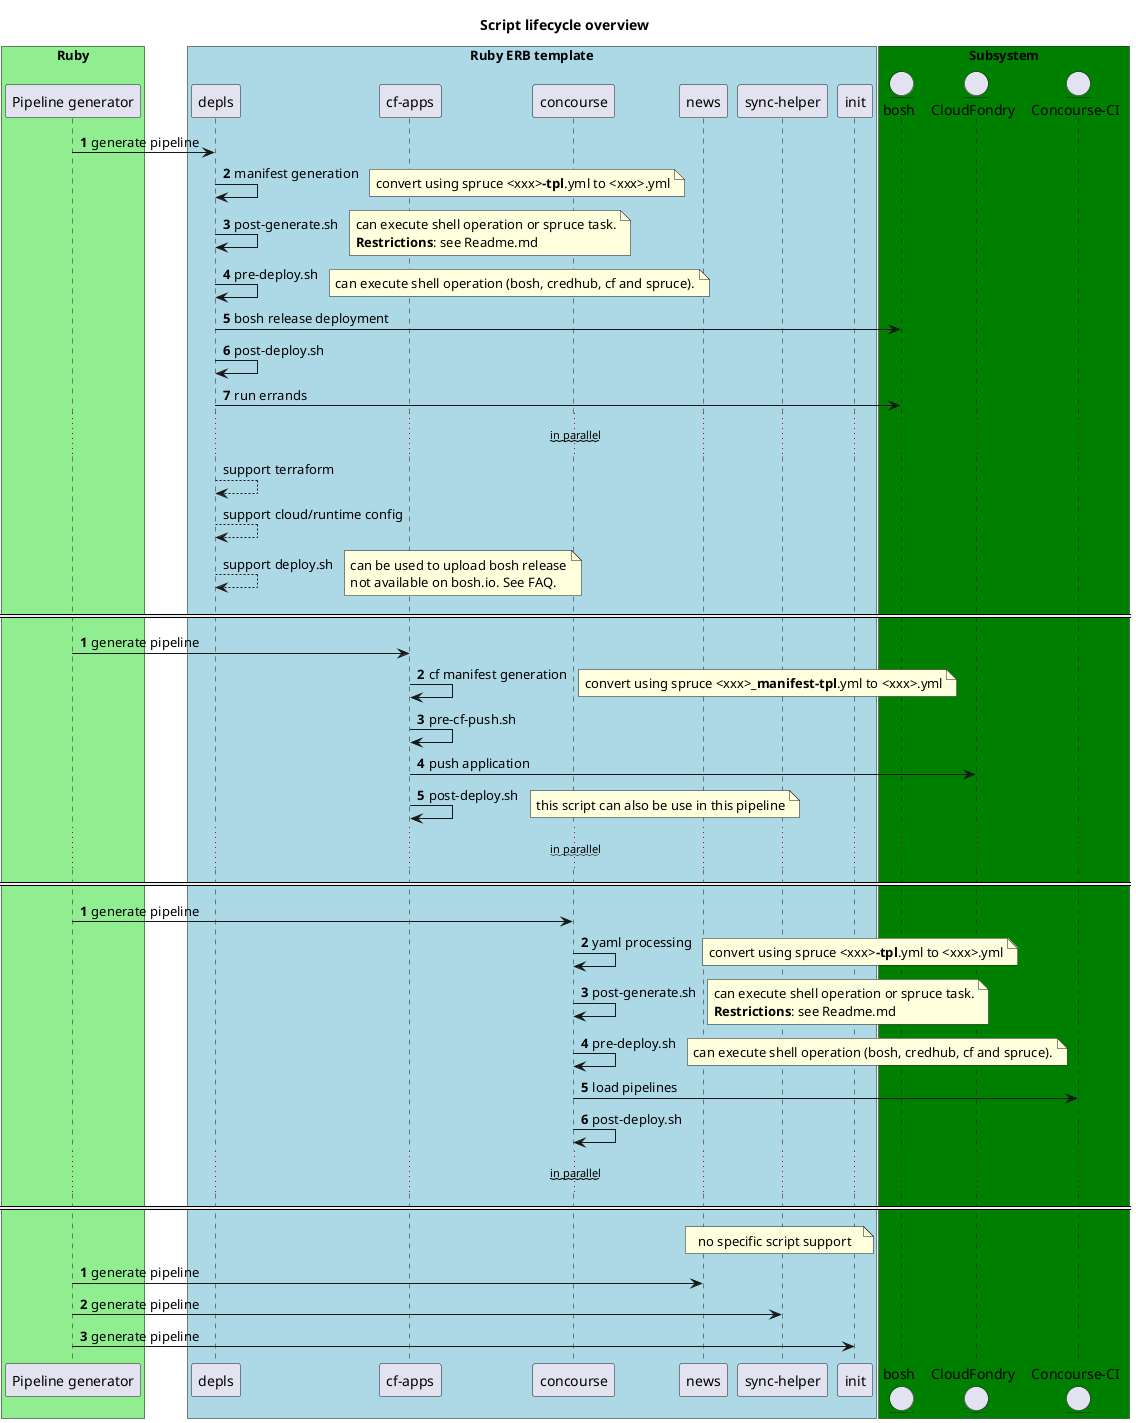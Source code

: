 @startuml
title
 Script lifecycle overview
end title
box "Ruby" #LightGreen
	participant "Pipeline generator" as generator
end box

box "Ruby ERB template" #LightBlue
	participant depls
	participant "cf-apps"
	participant concourse
	participant news
	participant "sync-helper"
	participant init
end box

box "Subsystem" #Green
	entity bosh
	entity CloudFondry as CF
	entity "Concourse-CI" as CI
end box
autonumber

generator -> depls: generate pipeline
depls -> depls: manifest generation
    note right: convert using spruce <xxx>**-tpl**.yml to <xxx>.yml
 
depls -> depls: post-generate.sh
    note right
     can execute shell operation or spruce task.
     **Restrictions**: see Readme.md
    end note
depls -> depls:  pre-deploy.sh
    note right: can execute shell operation (bosh, credhub, cf and spruce).

depls -> bosh: bosh release deployment
depls -> depls: post-deploy.sh
depls -> bosh: run errands
... ~~in parallel~~ ...
autonumber stop
depls --> depls: support terraform
depls --> depls: support cloud/runtime config
depls --> depls: support deploy.sh
    note right
        can be used to upload bosh release
        not available on bosh.io. See FAQ.
    end note

== ==
autonumber 1

generator -> "cf-apps": generate pipeline
"cf-apps" -> "cf-apps": cf manifest generation
    note right: convert using spruce <xxx>**_manifest-tpl**.yml to <xxx>.yml
"cf-apps" -> "cf-apps": pre-cf-push.sh
"cf-apps" -> CF: push application
"cf-apps" -> "cf-apps": post-deploy.sh
    note right: this script can also be use in this pipeline
autonumber stop
... ~~in parallel~~ ...

== ==
autonumber 1

generator -> concourse: generate pipeline
concourse -> concourse: yaml processing
    note right: convert using spruce <xxx>**-tpl**.yml to <xxx>.yml
 
concourse -> concourse: post-generate.sh
    note right
     can execute shell operation or spruce task.
     **Restrictions**: see Readme.md
    end note
concourse -> concourse:  pre-deploy.sh
    note right: can execute shell operation (bosh, credhub, cf and spruce).

concourse -> CI: load pipelines
concourse -> concourse: post-deploy.sh
... ~~in parallel~~ ...
autonumber stop


== ==
autonumber 1
    note over news, init
        no specific script support
    end note
generator -> news: generate pipeline
generator -> "sync-helper": generate pipeline
generator -> "init": generate pipeline


@enduml
